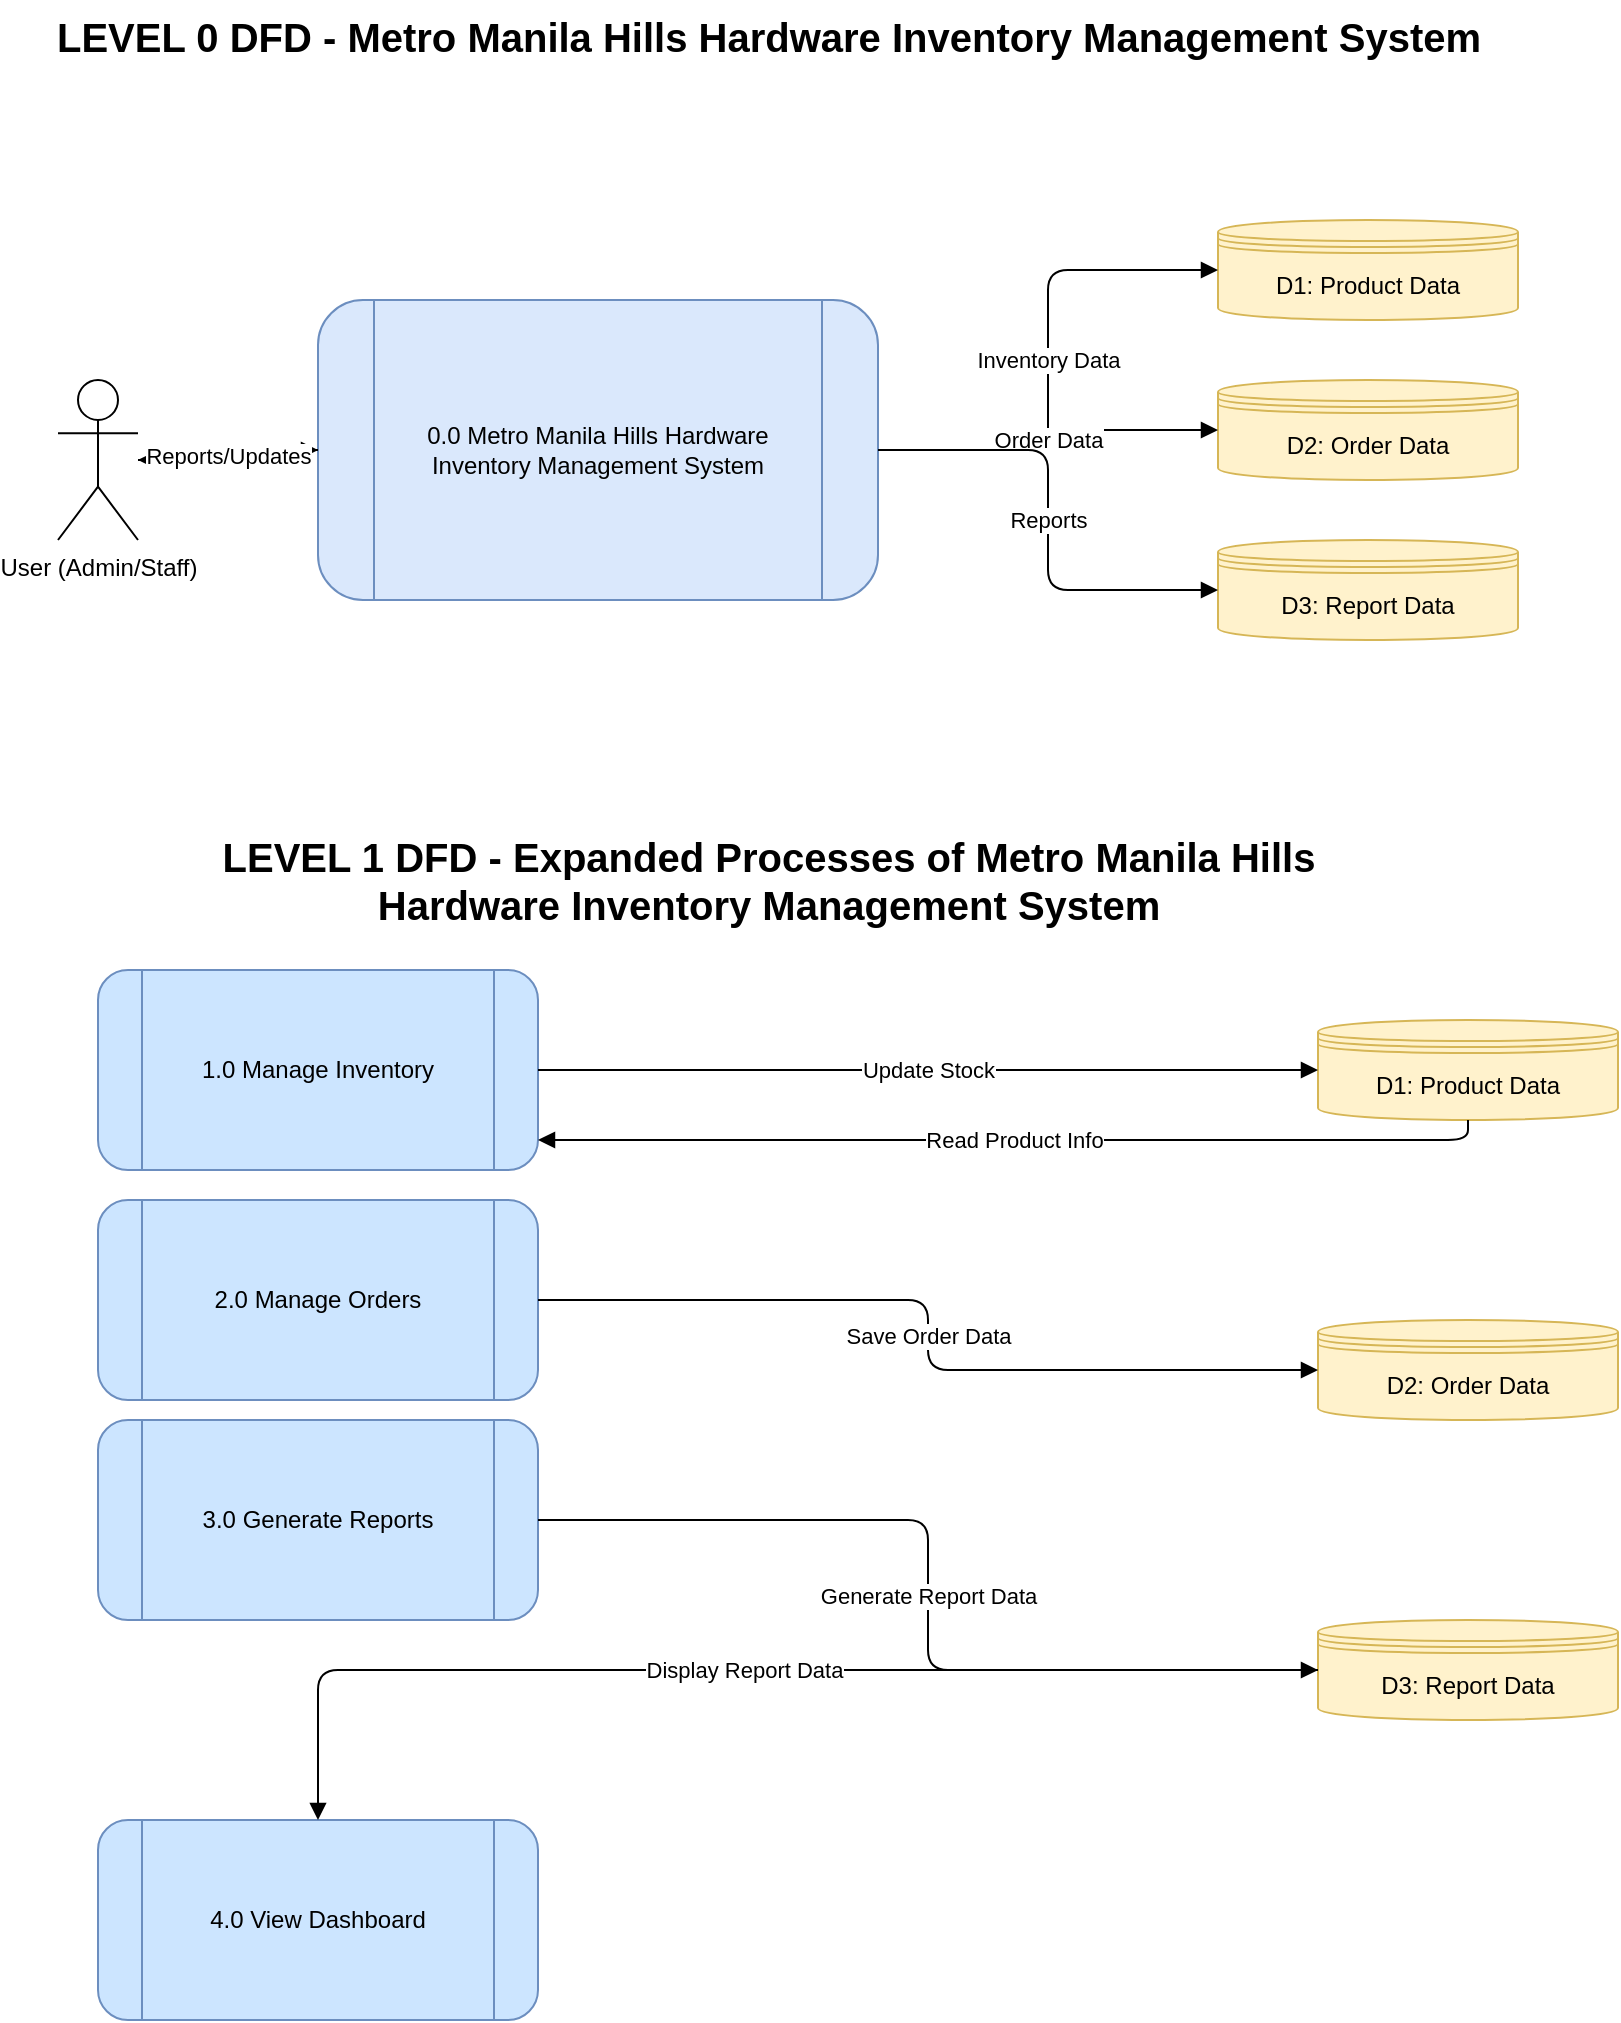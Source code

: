 <mxfile>
    <diagram id="MMHDFD" name="Level 0 + Level 1">
        <mxGraphModel dx="915" dy="445" grid="1" gridSize="10" guides="1" tooltips="1" connect="1" arrows="1" fold="1" page="1" pageScale="1" pageWidth="850" pageHeight="1100" math="0" shadow="0">
            <root>
                <mxCell id="0"/>
                <mxCell id="1" parent="0"/>
                <mxCell id="100" value="LEVEL 0 DFD - Metro Manila Hills Hardware Inventory Management System" style="text;html=1;align=center;fontSize=20;fontStyle=1" parent="1" vertex="1">
                    <mxGeometry x="200" y="40" width="450" height="40" as="geometry"/>
                </mxCell>
                <mxCell id="2" value="User (Admin/Staff)" style="shape=umlActor;verticalLabelPosition=bottom;verticalAlign=top;html=1;" parent="1" vertex="1">
                    <mxGeometry x="70" y="230" width="40" height="80" as="geometry"/>
                </mxCell>
                <mxCell id="3" value="0.0 Metro Manila Hills Hardware Inventory Management System" style="shape=process;whiteSpace=wrap;html=1;rounded=1;fillColor=#dae8fc;strokeColor=#6c8ebf;" parent="1" vertex="1">
                    <mxGeometry x="200" y="190" width="280" height="150" as="geometry"/>
                </mxCell>
                <mxCell id="4" value="D1: Product Data" style="shape=datastore;whiteSpace=wrap;html=1;fillColor=#fff2cc;strokeColor=#d6b656;" parent="1" vertex="1">
                    <mxGeometry x="650" y="150" width="150" height="50" as="geometry"/>
                </mxCell>
                <mxCell id="5" value="D2: Order Data" style="shape=datastore;whiteSpace=wrap;html=1;fillColor=#fff2cc;strokeColor=#d6b656;" parent="1" vertex="1">
                    <mxGeometry x="650" y="230" width="150" height="50" as="geometry"/>
                </mxCell>
                <mxCell id="6" value="D3: Report Data" style="shape=datastore;whiteSpace=wrap;html=1;fillColor=#fff2cc;strokeColor=#d6b656;" parent="1" vertex="1">
                    <mxGeometry x="650" y="310" width="150" height="50" as="geometry"/>
                </mxCell>
                <mxCell id="7" value="Input/Requests" style="edgeStyle=orthogonalEdgeStyle;endArrow=block;html=1;" parent="1" source="2" target="3" edge="1">
                    <mxGeometry relative="1" as="geometry"/>
                </mxCell>
                <mxCell id="8" value="Reports/Updates" style="edgeStyle=orthogonalEdgeStyle;endArrow=block;html=1;" parent="1" source="3" target="2" edge="1">
                    <mxGeometry relative="1" as="geometry"/>
                </mxCell>
                <mxCell id="9" value="Inventory Data" style="edgeStyle=orthogonalEdgeStyle;endArrow=block;html=1;" parent="1" source="3" target="4" edge="1">
                    <mxGeometry relative="1" as="geometry"/>
                </mxCell>
                <mxCell id="10" value="Order Data" style="edgeStyle=orthogonalEdgeStyle;endArrow=block;html=1;" parent="1" source="3" target="5" edge="1">
                    <mxGeometry relative="1" as="geometry"/>
                </mxCell>
                <mxCell id="11" value="Reports" style="edgeStyle=orthogonalEdgeStyle;endArrow=block;html=1;" parent="1" source="3" target="6" edge="1">
                    <mxGeometry relative="1" as="geometry"/>
                </mxCell>
                <mxCell id="200" value="LEVEL 1 DFD - Expanded Processes of Metro Manila Hills&lt;div&gt;Hardware Inventory Management System&lt;/div&gt;" style="text;html=1;align=center;fontSize=20;fontStyle=1" parent="1" vertex="1">
                    <mxGeometry x="150" y="450" width="550" height="60" as="geometry"/>
                </mxCell>
                <mxCell id="12" value="1.0 Manage Inventory" style="shape=process;whiteSpace=wrap;html=1;rounded=1;fillColor=#cce5ff;strokeColor=#6c8ebf;" parent="1" vertex="1">
                    <mxGeometry x="90" y="525" width="220" height="100" as="geometry"/>
                </mxCell>
                <mxCell id="13" value="2.0 Manage Orders" style="shape=process;whiteSpace=wrap;html=1;rounded=1;fillColor=#cce5ff;strokeColor=#6c8ebf;" parent="1" vertex="1">
                    <mxGeometry x="90" y="640" width="220" height="100" as="geometry"/>
                </mxCell>
                <mxCell id="14" value="3.0 Generate Reports" style="shape=process;whiteSpace=wrap;html=1;rounded=1;fillColor=#cce5ff;strokeColor=#6c8ebf;" parent="1" vertex="1">
                    <mxGeometry x="90" y="750" width="220" height="100" as="geometry"/>
                </mxCell>
                <mxCell id="15" value="4.0 View Dashboard" style="shape=process;whiteSpace=wrap;html=1;rounded=1;fillColor=#cce5ff;strokeColor=#6c8ebf;" parent="1" vertex="1">
                    <mxGeometry x="90" y="950" width="220" height="100" as="geometry"/>
                </mxCell>
                <mxCell id="16" value="D1: Product Data" style="shape=datastore;whiteSpace=wrap;html=1;fillColor=#fff2cc;strokeColor=#d6b656;" parent="1" vertex="1">
                    <mxGeometry x="700" y="550" width="150" height="50" as="geometry"/>
                </mxCell>
                <mxCell id="17" value="D2: Order Data" style="shape=datastore;whiteSpace=wrap;html=1;fillColor=#fff2cc;strokeColor=#d6b656;" parent="1" vertex="1">
                    <mxGeometry x="700" y="700" width="150" height="50" as="geometry"/>
                </mxCell>
                <mxCell id="18" value="D3: Report Data" style="shape=datastore;whiteSpace=wrap;html=1;fillColor=#fff2cc;strokeColor=#d6b656;" parent="1" vertex="1">
                    <mxGeometry x="700" y="850" width="150" height="50" as="geometry"/>
                </mxCell>
                <mxCell id="19" value="Update Stock" style="edgeStyle=orthogonalEdgeStyle;endArrow=block;html=1;" parent="1" source="12" target="16" edge="1">
                    <mxGeometry relative="1" as="geometry"/>
                </mxCell>
                <mxCell id="20" value="Read Product Info" style="edgeStyle=orthogonalEdgeStyle;endArrow=block;html=1;" parent="1" source="16" target="12" edge="1">
                    <mxGeometry relative="1" as="geometry">
                        <Array as="points">
                            <mxPoint x="775" y="610"/>
                        </Array>
                    </mxGeometry>
                </mxCell>
                <mxCell id="21" value="Save Order Data" style="edgeStyle=orthogonalEdgeStyle;endArrow=block;html=1;" parent="1" source="13" target="17" edge="1">
                    <mxGeometry relative="1" as="geometry"/>
                </mxCell>
                <mxCell id="22" value="Generate Report Data" style="edgeStyle=orthogonalEdgeStyle;endArrow=block;html=1;" parent="1" source="14" target="18" edge="1">
                    <mxGeometry relative="1" as="geometry"/>
                </mxCell>
                <mxCell id="23" value="Display Report Data" style="edgeStyle=orthogonalEdgeStyle;endArrow=block;html=1;" parent="1" source="18" target="15" edge="1">
                    <mxGeometry relative="1" as="geometry"/>
                </mxCell>
            </root>
        </mxGraphModel>
    </diagram>
</mxfile>